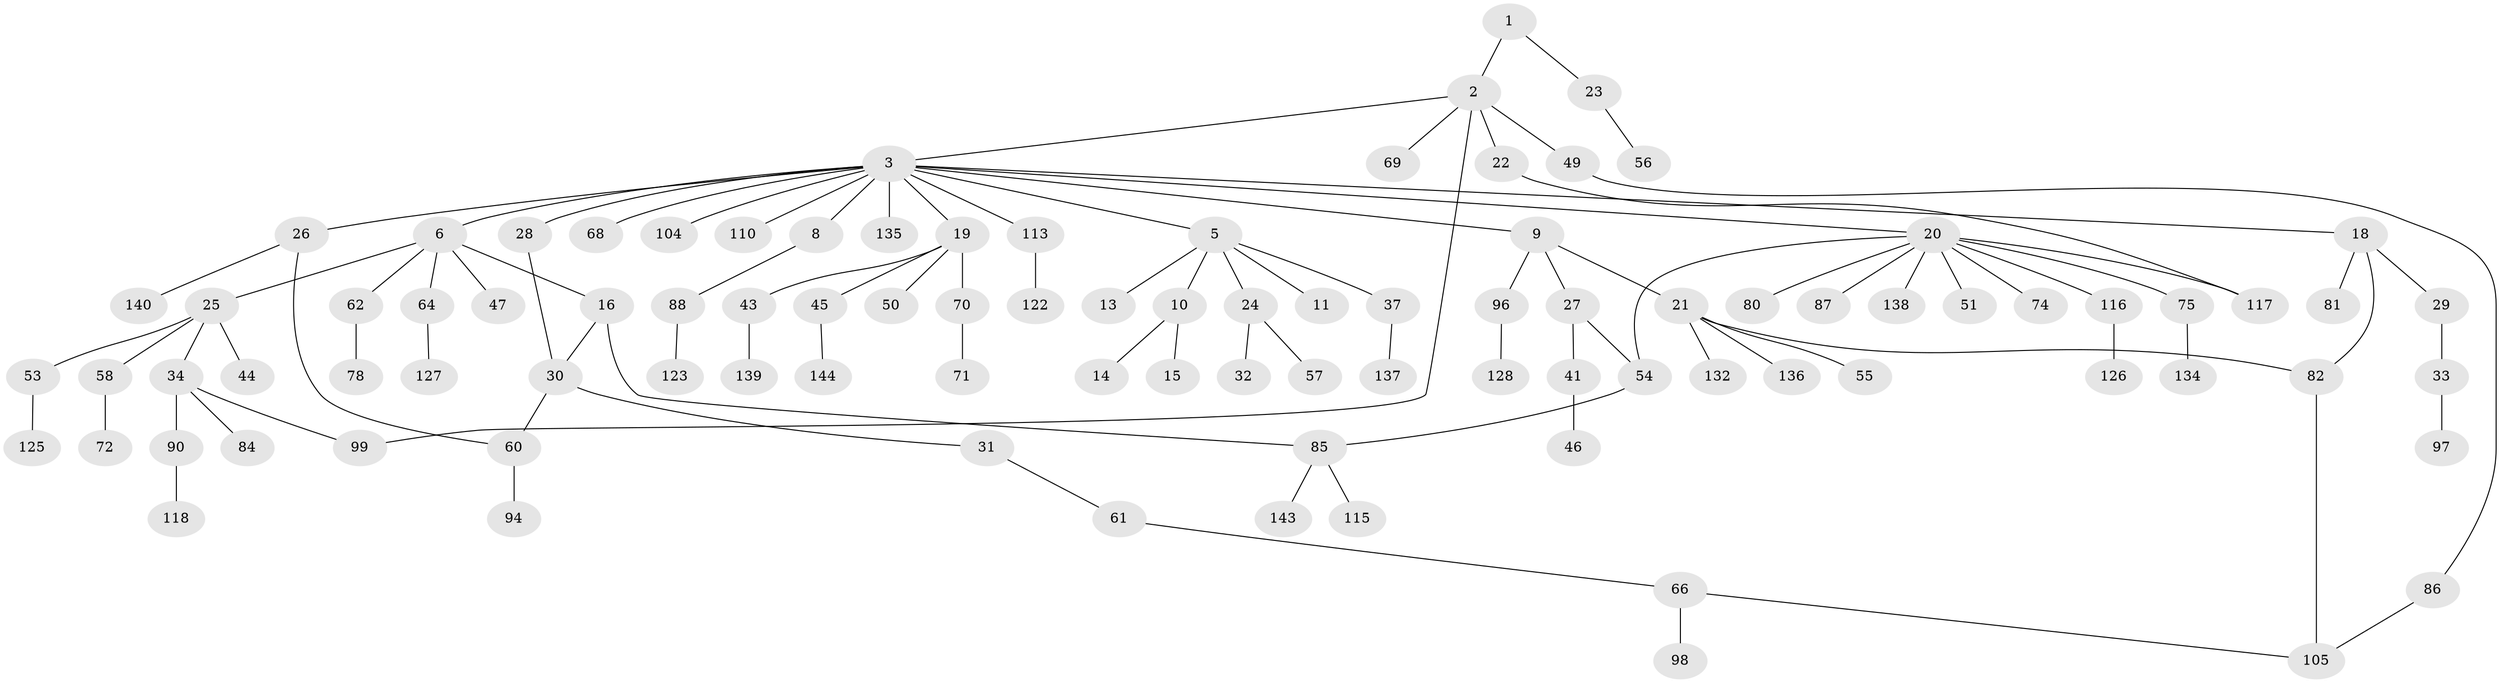 // original degree distribution, {3: 0.18055555555555555, 5: 0.04861111111111111, 9: 0.006944444444444444, 8: 0.006944444444444444, 4: 0.04861111111111111, 2: 0.2638888888888889, 1: 0.4375, 7: 0.006944444444444444}
// Generated by graph-tools (version 1.1) at 2025/10/02/27/25 16:10:55]
// undirected, 97 vertices, 105 edges
graph export_dot {
graph [start="1"]
  node [color=gray90,style=filled];
  1 [super="+100"];
  2 [super="+12"];
  3 [super="+4"];
  5 [super="+17"];
  6 [super="+7"];
  8 [super="+39"];
  9 [super="+120"];
  10 [super="+40"];
  11 [super="+59"];
  13 [super="+93"];
  14;
  15;
  16 [super="+107"];
  18 [super="+73"];
  19 [super="+36"];
  20 [super="+52"];
  21 [super="+103"];
  22 [super="+67"];
  23;
  24 [super="+35"];
  25;
  26 [super="+77"];
  27;
  28;
  29;
  30 [super="+65"];
  31 [super="+38"];
  32;
  33 [super="+42"];
  34 [super="+102"];
  37;
  41 [super="+108"];
  43 [super="+95"];
  44;
  45 [super="+48"];
  46 [super="+92"];
  47 [super="+101"];
  49 [super="+63"];
  50;
  51;
  53 [super="+83"];
  54;
  55;
  56;
  57;
  58;
  60 [super="+89"];
  61 [super="+141"];
  62 [super="+112"];
  64 [super="+91"];
  66 [super="+79"];
  68;
  69;
  70;
  71 [super="+114"];
  72 [super="+111"];
  74;
  75 [super="+76"];
  78;
  80;
  81 [super="+129"];
  82;
  84;
  85 [super="+124"];
  86;
  87 [super="+121"];
  88 [super="+119"];
  90 [super="+109"];
  94;
  96;
  97;
  98;
  99 [super="+131"];
  104;
  105 [super="+106"];
  110;
  113 [super="+133"];
  115;
  116;
  117 [super="+130"];
  118;
  122;
  123;
  125;
  126;
  127;
  128;
  132;
  134;
  135;
  136;
  137;
  138;
  139 [super="+142"];
  140;
  143;
  144;
  1 -- 2;
  1 -- 23;
  2 -- 3;
  2 -- 22;
  2 -- 99;
  2 -- 49;
  2 -- 69;
  3 -- 5;
  3 -- 6;
  3 -- 18;
  3 -- 19;
  3 -- 20;
  3 -- 26;
  3 -- 68;
  3 -- 135;
  3 -- 8;
  3 -- 9;
  3 -- 104;
  3 -- 110;
  3 -- 113;
  3 -- 28;
  5 -- 10;
  5 -- 11;
  5 -- 13;
  5 -- 24;
  5 -- 37;
  6 -- 25;
  6 -- 16;
  6 -- 64;
  6 -- 62;
  6 -- 47;
  8 -- 88;
  9 -- 21;
  9 -- 27;
  9 -- 96;
  10 -- 14;
  10 -- 15;
  16 -- 30;
  16 -- 85;
  18 -- 29;
  18 -- 81;
  18 -- 82;
  19 -- 70;
  19 -- 43;
  19 -- 50;
  19 -- 45;
  20 -- 51;
  20 -- 54;
  20 -- 74;
  20 -- 75;
  20 -- 138;
  20 -- 80;
  20 -- 116;
  20 -- 117;
  20 -- 87;
  21 -- 55;
  21 -- 132;
  21 -- 136;
  21 -- 82;
  22 -- 117;
  23 -- 56;
  24 -- 32;
  24 -- 57;
  25 -- 34;
  25 -- 44;
  25 -- 53;
  25 -- 58;
  26 -- 140;
  26 -- 60;
  27 -- 41;
  27 -- 54;
  28 -- 30;
  29 -- 33;
  30 -- 31;
  30 -- 60;
  31 -- 61;
  33 -- 97;
  34 -- 84;
  34 -- 90;
  34 -- 99;
  37 -- 137;
  41 -- 46;
  43 -- 139;
  45 -- 144;
  49 -- 86;
  53 -- 125;
  54 -- 85;
  58 -- 72;
  60 -- 94;
  61 -- 66;
  62 -- 78;
  64 -- 127;
  66 -- 98;
  66 -- 105;
  70 -- 71;
  75 -- 134;
  82 -- 105;
  85 -- 115;
  85 -- 143;
  86 -- 105;
  88 -- 123;
  90 -- 118;
  96 -- 128;
  113 -- 122;
  116 -- 126;
}
